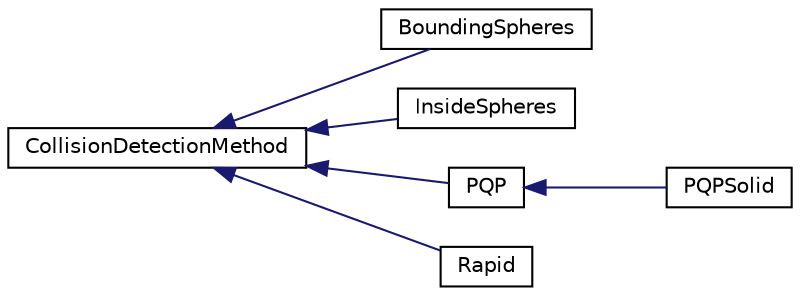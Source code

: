 digraph "Graphical Class Hierarchy"
{
 // LATEX_PDF_SIZE
  edge [fontname="Helvetica",fontsize="10",labelfontname="Helvetica",labelfontsize="10"];
  node [fontname="Helvetica",fontsize="10",shape=record];
  rankdir="LR";
  Node0 [label="CollisionDetectionMethod",height=0.2,width=0.4,color="black", fillcolor="white", style="filled",URL="$classCollisionDetectionMethod.html",tooltip=" "];
  Node0 -> Node1 [dir="back",color="midnightblue",fontsize="10",style="solid",fontname="Helvetica"];
  Node1 [label="BoundingSpheres",height=0.2,width=0.4,color="black", fillcolor="white", style="filled",URL="$classBoundingSpheres.html",tooltip=" "];
  Node0 -> Node2 [dir="back",color="midnightblue",fontsize="10",style="solid",fontname="Helvetica"];
  Node2 [label="InsideSpheres",height=0.2,width=0.4,color="black", fillcolor="white", style="filled",URL="$classInsideSpheres.html",tooltip=" "];
  Node0 -> Node3 [dir="back",color="midnightblue",fontsize="10",style="solid",fontname="Helvetica"];
  Node3 [label="PQP",height=0.2,width=0.4,color="black", fillcolor="white", style="filled",URL="$classPQP.html",tooltip=" "];
  Node3 -> Node4 [dir="back",color="midnightblue",fontsize="10",style="solid",fontname="Helvetica"];
  Node4 [label="PQPSolid",height=0.2,width=0.4,color="black", fillcolor="white", style="filled",URL="$classPQPSolid.html",tooltip=" "];
  Node0 -> Node5 [dir="back",color="midnightblue",fontsize="10",style="solid",fontname="Helvetica"];
  Node5 [label="Rapid",height=0.2,width=0.4,color="black", fillcolor="white", style="filled",URL="$classRapid.html",tooltip=" "];
}
